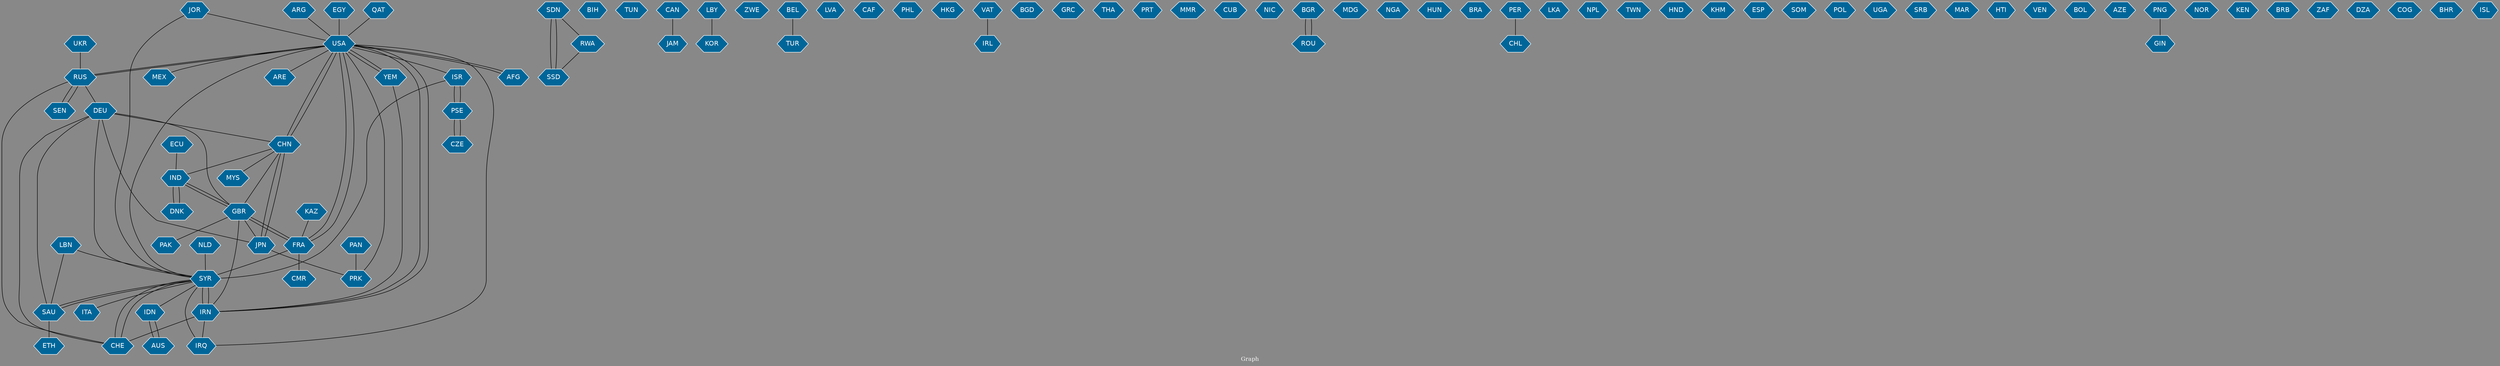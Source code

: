 // Countries together in item graph
graph {
	graph [bgcolor="#888888" fontcolor=white fontsize=12 label="Graph" outputorder=edgesfirst overlap=prism]
	node [color=white fillcolor="#006699" fontcolor=white fontname=Helvetica shape=hexagon style=filled]
	edge [arrowhead=open color=black fontcolor=white fontname=Courier fontsize=12]
		USA [label=USA]
		RUS [label=RUS]
		IND [label=IND]
		SDN [label=SDN]
		IRQ [label=IRQ]
		SYR [label=SYR]
		BIH [label=BIH]
		TUN [label=TUN]
		UKR [label=UKR]
		FRA [label=FRA]
		SSD [label=SSD]
		GBR [label=GBR]
		PAK [label=PAK]
		ARG [label=ARG]
		CAN [label=CAN]
		ISR [label=ISR]
		PSE [label=PSE]
		EGY [label=EGY]
		LBN [label=LBN]
		KOR [label=KOR]
		CHN [label=CHN]
		AUS [label=AUS]
		IRN [label=IRN]
		PRK [label=PRK]
		ZWE [label=ZWE]
		TUR [label=TUR]
		JPN [label=JPN]
		AFG [label=AFG]
		LVA [label=LVA]
		CAF [label=CAF]
		PHL [label=PHL]
		HKG [label=HKG]
		VAT [label=VAT]
		BGD [label=BGD]
		GRC [label=GRC]
		THA [label=THA]
		PRT [label=PRT]
		CZE [label=CZE]
		MMR [label=MMR]
		IRL [label=IRL]
		CUB [label=CUB]
		ECU [label=ECU]
		NIC [label=NIC]
		RWA [label=RWA]
		MEX [label=MEX]
		BGR [label=BGR]
		MDG [label=MDG]
		NGA [label=NGA]
		HUN [label=HUN]
		DEU [label=DEU]
		CMR [label=CMR]
		BRA [label=BRA]
		ROU [label=ROU]
		CHL [label=CHL]
		LKA [label=LKA]
		NPL [label=NPL]
		PER [label=PER]
		TWN [label=TWN]
		LBY [label=LBY]
		ITA [label=ITA]
		HND [label=HND]
		KHM [label=KHM]
		ESP [label=ESP]
		DNK [label=DNK]
		SOM [label=SOM]
		POL [label=POL]
		UGA [label=UGA]
		SRB [label=SRB]
		MAR [label=MAR]
		YEM [label=YEM]
		HTI [label=HTI]
		CHE [label=CHE]
		VEN [label=VEN]
		ARE [label=ARE]
		BOL [label=BOL]
		SAU [label=SAU]
		AZE [label=AZE]
		GIN [label=GIN]
		BEL [label=BEL]
		NOR [label=NOR]
		KEN [label=KEN]
		BRB [label=BRB]
		ZAF [label=ZAF]
		JOR [label=JOR]
		IDN [label=IDN]
		QAT [label=QAT]
		NLD [label=NLD]
		DZA [label=DZA]
		MYS [label=MYS]
		COG [label=COG]
		KAZ [label=KAZ]
		SEN [label=SEN]
		PNG [label=PNG]
		BHR [label=BHR]
		PAN [label=PAN]
		ISL [label=ISL]
		ETH [label=ETH]
		JAM [label=JAM]
			CZE -- PSE [weight=3]
			ARG -- USA [weight=1]
			SAU -- ETH [weight=1]
			CHE -- SYR [weight=2]
			DEU -- CHE [weight=1]
			SDN -- SSD [weight=17]
			SYR -- DEU [weight=2]
			AFG -- USA [weight=2]
			IND -- GBR [weight=1]
			ROU -- BGR [weight=1]
			SAU -- SYR [weight=1]
			IRN -- GBR [weight=1]
			VAT -- IRL [weight=1]
			RUS -- DEU [weight=1]
			JOR -- SYR [weight=1]
			USA -- YEM [weight=1]
			JPN -- CHN [weight=5]
			GBR -- JPN [weight=1]
			SYR -- IRN [weight=14]
			USA -- IRN [weight=2]
			USA -- AFG [weight=3]
			FRA -- CMR [weight=1]
			CHN -- USA [weight=3]
			QAT -- USA [weight=1]
			KAZ -- FRA [weight=1]
			GBR -- CHN [weight=1]
			PAN -- PRK [weight=1]
			DEU -- CHN [weight=2]
			CHN -- IND [weight=3]
			USA -- ARE [weight=1]
			PER -- CHL [weight=1]
			YEM -- IRN [weight=1]
			USA -- SYR [weight=1]
			GBR -- PAK [weight=1]
			GBR -- DEU [weight=1]
			JPN -- PRK [weight=1]
			EGY -- USA [weight=1]
			GBR -- IND [weight=1]
			ECU -- IND [weight=1]
			JPN -- DEU [weight=1]
			CHN -- JPN [weight=4]
			PSE -- CZE [weight=3]
			LBN -- SYR [weight=2]
			USA -- RUS [weight=1]
			IRQ -- SYR [weight=2]
			PSE -- ISR [weight=9]
			IRN -- SYR [weight=13]
			SYR -- SAU [weight=2]
			AUS -- IDN [weight=1]
			PNG -- GIN [weight=1]
			USA -- PRK [weight=1]
			IDN -- AUS [weight=1]
			FRA -- USA [weight=1]
			ISR -- PSE [weight=9]
			FRA -- GBR [weight=2]
			IRN -- IRQ [weight=1]
			GBR -- FRA [weight=1]
			DEU -- SAU [weight=1]
			NLD -- SYR [weight=1]
			USA -- CHN [weight=4]
			FRA -- SYR [weight=1]
			USA -- MEX [weight=1]
			IND -- DNK [weight=1]
			JOR -- USA [weight=1]
			IRN -- USA [weight=2]
			SYR -- CHE [weight=2]
			RWA -- SSD [weight=1]
			CAN -- JAM [weight=1]
			USA -- ISR [weight=1]
			UKR -- RUS [weight=1]
			ISR -- SYR [weight=1]
			LBY -- KOR [weight=1]
			IRQ -- USA [weight=1]
			SDN -- RWA [weight=1]
			RUS -- CHE [weight=1]
			DNK -- IND [weight=1]
			YEM -- USA [weight=1]
			BEL -- TUR [weight=1]
			RUS -- USA [weight=1]
			RUS -- SEN [weight=1]
			BGR -- ROU [weight=1]
			LBN -- SAU [weight=2]
			SYR -- ITA [weight=1]
			SEN -- RUS [weight=1]
			CHN -- MYS [weight=1]
			IRN -- CHE [weight=1]
			SSD -- SDN [weight=15]
			USA -- FRA [weight=1]
			SYR -- IDN [weight=1]
}